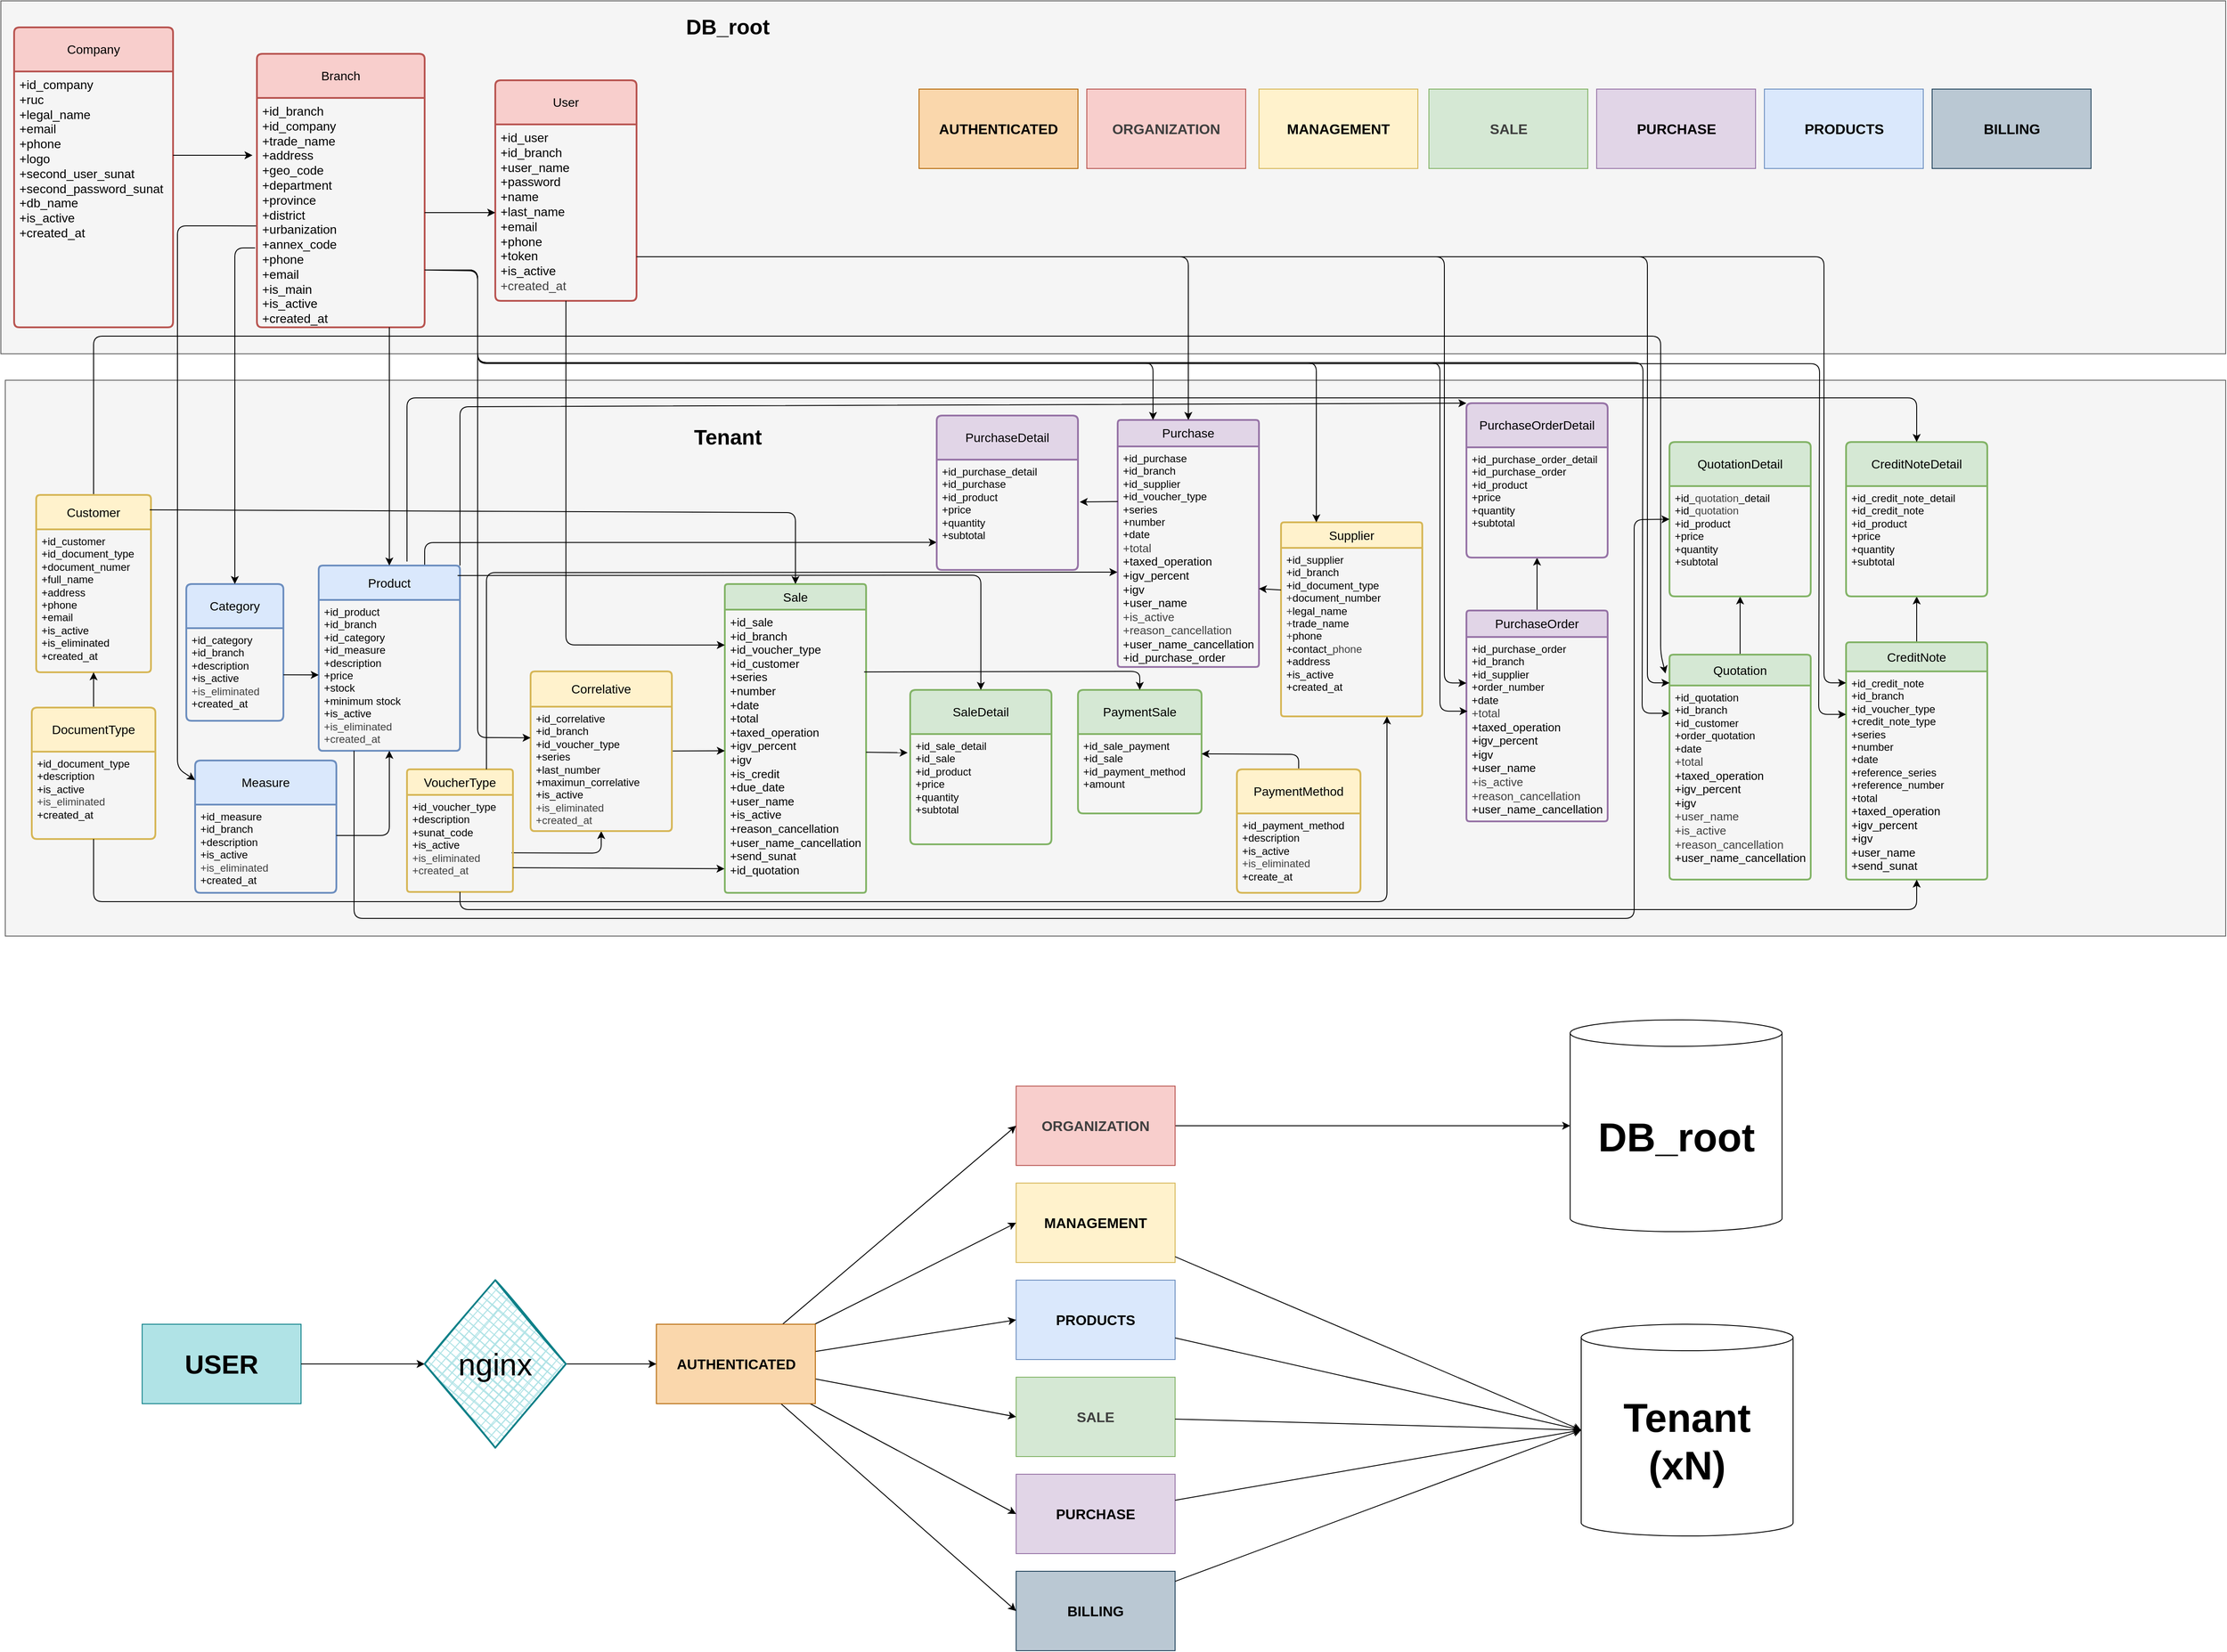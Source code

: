 <mxfile>
    <diagram id="lu4kezhYt4bd80oVu4W_" name="Page-1">
        <mxGraphModel dx="2526" dy="857" grid="1" gridSize="10" guides="1" tooltips="1" connect="1" arrows="1" fold="1" page="1" pageScale="1" pageWidth="850" pageHeight="1100" math="0" shadow="0">
            <root>
                <mxCell id="0"/>
                <mxCell id="1" parent="0"/>
                <mxCell id="72" style="edgeStyle=none;html=1;" parent="1" source="71" target="70" edge="1">
                    <mxGeometry relative="1" as="geometry"/>
                </mxCell>
                <mxCell id="28" value="" style="rounded=0;whiteSpace=wrap;html=1;fillColor=#f5f5f5;fontColor=#333333;strokeColor=#666666;" parent="1" vertex="1">
                    <mxGeometry x="-840" y="10" width="2520" height="400" as="geometry"/>
                </mxCell>
                <mxCell id="25" value="" style="rounded=0;whiteSpace=wrap;html=1;fillColor=#f5f5f5;fontColor=#333333;strokeColor=#666666;" parent="1" vertex="1">
                    <mxGeometry x="-835" y="440" width="2515" height="630" as="geometry"/>
                </mxCell>
                <mxCell id="2" value="Company" style="swimlane;childLayout=stackLayout;horizontal=1;startSize=50;horizontalStack=0;rounded=1;fontSize=14;fontStyle=0;strokeWidth=2;resizeParent=0;resizeLast=1;shadow=0;dashed=0;align=center;arcSize=4;whiteSpace=wrap;html=1;fillColor=#f8cecc;strokeColor=#b85450;" parent="1" vertex="1">
                    <mxGeometry x="-825" y="40" width="180" height="340" as="geometry">
                        <mxRectangle x="-790" y="80" width="80" height="50" as="alternateBounds"/>
                    </mxGeometry>
                </mxCell>
                <mxCell id="3" value="+id_company&lt;br&gt;+ruc&lt;br&gt;+legal_name&lt;div&gt;&lt;span style=&quot;color: rgb(0, 0, 0);&quot;&gt;+email&lt;/span&gt;&lt;/div&gt;&lt;div&gt;&lt;font color=&quot;#000000&quot;&gt;+phone&lt;br&gt;&lt;/font&gt;&lt;span style=&quot;color: rgb(0, 0, 0);&quot;&gt;+logo&lt;/span&gt;&lt;br&gt;&lt;span style=&quot;color: rgb(0, 0, 0);&quot;&gt;+second_user_sunat&lt;/span&gt;&lt;/div&gt;&lt;div&gt;+second_password_sunat&lt;/div&gt;&lt;div&gt;+db_name&lt;/div&gt;&lt;div&gt;+is_active&lt;/div&gt;&lt;div&gt;+created_at&lt;/div&gt;" style="align=left;strokeColor=none;fillColor=none;spacingLeft=4;fontSize=14;verticalAlign=top;resizable=0;rotatable=0;part=1;html=1;" parent="2" vertex="1">
                    <mxGeometry y="50" width="180" height="290" as="geometry"/>
                </mxCell>
                <mxCell id="4" value="Branch" style="swimlane;childLayout=stackLayout;horizontal=1;startSize=50;horizontalStack=0;rounded=1;fontSize=14;fontStyle=0;strokeWidth=2;resizeParent=0;resizeLast=1;shadow=0;dashed=0;align=center;arcSize=4;whiteSpace=wrap;html=1;fillColor=#f8cecc;strokeColor=#b85450;" parent="1" vertex="1">
                    <mxGeometry x="-550" y="70" width="190" height="310" as="geometry"/>
                </mxCell>
                <mxCell id="5" value="&lt;font style=&quot;font-size: 14px;&quot;&gt;+id_branch&lt;br&gt;+id_company&lt;br&gt;+trade_name&lt;/font&gt;&lt;div&gt;&lt;font style=&quot;font-size: 14px;&quot;&gt;+address&lt;/font&gt;&lt;/div&gt;&lt;div&gt;&lt;font style=&quot;font-size: 14px;&quot;&gt;+geo_code&lt;/font&gt;&lt;/div&gt;&lt;div&gt;&lt;font style=&quot;font-size: 14px;&quot;&gt;+department&amp;nbsp;&lt;/font&gt;&lt;/div&gt;&lt;div&gt;&lt;font style=&quot;font-size: 14px;&quot;&gt;+province&lt;/font&gt;&lt;/div&gt;&lt;div&gt;&lt;font style=&quot;font-size: 14px;&quot;&gt;+district&lt;/font&gt;&lt;/div&gt;&lt;div&gt;&lt;font style=&quot;font-size: 14px;&quot;&gt;+urbanization&lt;/font&gt;&lt;/div&gt;&lt;div&gt;&lt;font style=&quot;font-size: 14px;&quot;&gt;+annex_code&lt;/font&gt;&lt;/div&gt;&lt;div&gt;&lt;font style=&quot;font-size: 14px;&quot;&gt;+phone&lt;/font&gt;&lt;/div&gt;&lt;div&gt;&lt;font style=&quot;font-size: 14px;&quot;&gt;+email&lt;/font&gt;&lt;/div&gt;&lt;div&gt;&lt;font style=&quot;font-size: 14px;&quot;&gt;+is_main&lt;/font&gt;&lt;/div&gt;&lt;div&gt;&lt;font style=&quot;font-size: 14px;&quot;&gt;+is_active&lt;/font&gt;&lt;/div&gt;&lt;div&gt;&lt;font style=&quot;font-size: 14px;&quot;&gt;+created_at&lt;/font&gt;&lt;/div&gt;" style="align=left;strokeColor=none;fillColor=none;spacingLeft=4;fontSize=12;verticalAlign=top;resizable=0;rotatable=0;part=1;html=1;" parent="4" vertex="1">
                    <mxGeometry y="50" width="190" height="260" as="geometry"/>
                </mxCell>
                <mxCell id="9" style="edgeStyle=none;html=1;entryX=0;entryY=0.25;entryDx=0;entryDy=0;" parent="1" edge="1">
                    <mxGeometry relative="1" as="geometry">
                        <mxPoint x="-645" y="185" as="sourcePoint"/>
                        <mxPoint x="-555" y="185" as="targetPoint"/>
                    </mxGeometry>
                </mxCell>
                <mxCell id="10" value="User" style="swimlane;childLayout=stackLayout;horizontal=1;startSize=50;horizontalStack=0;rounded=1;fontSize=14;fontStyle=0;strokeWidth=2;resizeParent=0;resizeLast=1;shadow=0;dashed=0;align=center;arcSize=4;whiteSpace=wrap;html=1;fillColor=#f8cecc;strokeColor=#b85450;" parent="1" vertex="1">
                    <mxGeometry x="-280" y="100" width="160" height="250" as="geometry"/>
                </mxCell>
                <mxCell id="11" value="&lt;font style=&quot;font-size: 14px;&quot;&gt;+id_user&lt;br&gt;+id_branch&lt;br&gt;+user_name&lt;/font&gt;&lt;div&gt;&lt;font style=&quot;font-size: 14px;&quot;&gt;+password&lt;/font&gt;&lt;/div&gt;&lt;div&gt;&lt;font style=&quot;font-size: 14px;&quot;&gt;+name&lt;/font&gt;&lt;/div&gt;&lt;div&gt;&lt;font style=&quot;font-size: 14px;&quot;&gt;+last_name&lt;br&gt;+email&lt;/font&gt;&lt;/div&gt;&lt;div&gt;&lt;font style=&quot;font-size: 14px;&quot;&gt;+phone&lt;/font&gt;&lt;/div&gt;&lt;div&gt;&lt;font style=&quot;font-size: 14px;&quot;&gt;+token&lt;/font&gt;&lt;/div&gt;&lt;div&gt;&lt;font style=&quot;font-size: 14px;&quot;&gt;+is_active&lt;/font&gt;&lt;/div&gt;&lt;div&gt;&lt;font style=&quot;font-size: 14px;&quot;&gt;&lt;span style=&quot;color: rgb(63, 63, 63);&quot;&gt;+created_at&lt;/span&gt;&lt;/font&gt;&lt;/div&gt;&lt;div&gt;&lt;br&gt;&lt;/div&gt;" style="align=left;strokeColor=none;fillColor=none;spacingLeft=4;fontSize=12;verticalAlign=top;resizable=0;rotatable=0;part=1;html=1;" parent="10" vertex="1">
                    <mxGeometry y="50" width="160" height="200" as="geometry"/>
                </mxCell>
                <mxCell id="17" style="edgeStyle=none;html=1;entryX=0;entryY=0.5;entryDx=0;entryDy=0;" parent="1" source="5" target="11" edge="1">
                    <mxGeometry relative="1" as="geometry"/>
                </mxCell>
                <mxCell id="118" style="edgeStyle=none;html=1;exitX=0.5;exitY=0;exitDx=0;exitDy=0;entryX=-0.028;entryY=0.084;entryDx=0;entryDy=0;entryPerimeter=0;" parent="1" source="18" target="92" edge="1">
                    <mxGeometry relative="1" as="geometry">
                        <mxPoint x="1040" y="760" as="targetPoint"/>
                        <Array as="points">
                            <mxPoint x="-735" y="390"/>
                            <mxPoint x="1040" y="390"/>
                            <mxPoint x="1040" y="750"/>
                        </Array>
                    </mxGeometry>
                </mxCell>
                <mxCell id="18" value="Customer" style="swimlane;childLayout=stackLayout;horizontal=1;startSize=39;horizontalStack=0;rounded=1;fontSize=14;fontStyle=0;strokeWidth=2;resizeParent=0;resizeLast=1;shadow=0;dashed=0;align=center;arcSize=4;whiteSpace=wrap;html=1;fillColor=#fff2cc;strokeColor=#d6b656;" parent="1" vertex="1">
                    <mxGeometry x="-800" y="570" width="130" height="201" as="geometry"/>
                </mxCell>
                <mxCell id="19" value="+id_customer&lt;div&gt;&lt;div&gt;&lt;font color=&quot;#000000&quot;&gt;+id_document_type&lt;/font&gt;&lt;/div&gt;&lt;div&gt;&lt;font color=&quot;#000000&quot;&gt;+document_numer&lt;br&gt;&lt;/font&gt;+full_name&lt;br&gt;+address&lt;div&gt;&lt;span style=&quot;color: rgb(0, 0, 0);&quot;&gt;+phone&lt;/span&gt;&lt;br&gt;&lt;font color=&quot;#000000&quot;&gt;+email&lt;/font&gt;&lt;br&gt;&lt;span style=&quot;color: rgb(0, 0, 0);&quot;&gt;+is_active&lt;/span&gt;&lt;/div&gt;&lt;/div&gt;&lt;div&gt;+is_eliminated&lt;/div&gt;&lt;div&gt;&lt;span style=&quot;color: rgb(0, 0, 0);&quot;&gt;+created_at&lt;/span&gt;&lt;/div&gt;&lt;/div&gt;" style="align=left;strokeColor=none;fillColor=none;spacingLeft=4;fontSize=12;verticalAlign=top;resizable=0;rotatable=0;part=1;html=1;" parent="18" vertex="1">
                    <mxGeometry y="39" width="130" height="162" as="geometry"/>
                </mxCell>
                <mxCell id="23" value="" style="edgeStyle=none;html=1;" parent="1" source="21" target="19" edge="1">
                    <mxGeometry relative="1" as="geometry"/>
                </mxCell>
                <mxCell id="21" value="DocumentType" style="swimlane;childLayout=stackLayout;horizontal=1;startSize=50;horizontalStack=0;rounded=1;fontSize=14;fontStyle=0;strokeWidth=2;resizeParent=0;resizeLast=1;shadow=0;dashed=0;align=center;arcSize=4;whiteSpace=wrap;html=1;fillColor=#fff2cc;strokeColor=#d6b656;" parent="1" vertex="1">
                    <mxGeometry x="-805" y="811" width="140" height="149" as="geometry"/>
                </mxCell>
                <mxCell id="22" value="+&lt;span style=&quot;color: rgb(0, 0, 0);&quot;&gt;id_document_type&lt;/span&gt;&lt;br&gt;+description&lt;br&gt;+is_active&lt;div&gt;&lt;div style=&quot;color: rgb(63, 63, 63);&quot;&gt;+is_eliminated&lt;/div&gt;&lt;div&gt;+created_at&lt;/div&gt;&lt;/div&gt;" style="align=left;strokeColor=none;fillColor=none;spacingLeft=4;fontSize=12;verticalAlign=top;resizable=0;rotatable=0;part=1;html=1;" parent="21" vertex="1">
                    <mxGeometry y="50" width="140" height="99" as="geometry"/>
                </mxCell>
                <mxCell id="26" value="Tenant" style="text;strokeColor=none;fillColor=none;html=1;fontSize=24;fontStyle=1;verticalAlign=middle;align=center;" parent="1" vertex="1">
                    <mxGeometry x="-97.5" y="485" width="160" height="40" as="geometry"/>
                </mxCell>
                <mxCell id="29" value="DB_root" style="text;strokeColor=none;fillColor=none;html=1;fontSize=24;fontStyle=1;verticalAlign=middle;align=center;" parent="1" vertex="1">
                    <mxGeometry x="-97.5" y="20" width="160" height="40" as="geometry"/>
                </mxCell>
                <mxCell id="30" value="Category" style="swimlane;childLayout=stackLayout;horizontal=1;startSize=50;horizontalStack=0;rounded=1;fontSize=14;fontStyle=0;strokeWidth=2;resizeParent=0;resizeLast=1;shadow=0;dashed=0;align=center;arcSize=4;whiteSpace=wrap;html=1;fillColor=#dae8fc;strokeColor=#6c8ebf;" parent="1" vertex="1">
                    <mxGeometry x="-630" y="671" width="110" height="155" as="geometry"/>
                </mxCell>
                <mxCell id="31" value="+id_category&lt;div&gt;&lt;font color=&quot;#000000&quot;&gt;+id_branch&lt;/font&gt;&lt;/div&gt;&lt;div&gt;+description&lt;br&gt;+is_active&lt;/div&gt;&lt;div&gt;&lt;div style=&quot;color: rgb(63, 63, 63);&quot;&gt;+is_eliminated&lt;/div&gt;&lt;span style=&quot;color: rgb(63, 63, 63);&quot;&gt;&lt;/span&gt;&lt;/div&gt;&lt;div&gt;+created_at&lt;/div&gt;" style="align=left;strokeColor=none;fillColor=none;spacingLeft=4;fontSize=12;verticalAlign=top;resizable=0;rotatable=0;part=1;html=1;" parent="30" vertex="1">
                    <mxGeometry y="50" width="110" height="105" as="geometry"/>
                </mxCell>
                <mxCell id="77" style="edgeStyle=none;html=1;exitX=0.75;exitY=0;exitDx=0;exitDy=0;entryX=0;entryY=0.75;entryDx=0;entryDy=0;" parent="1" source="36" target="76" edge="1">
                    <mxGeometry relative="1" as="geometry">
                        <Array as="points">
                            <mxPoint x="-360" y="624"/>
                        </Array>
                    </mxGeometry>
                </mxCell>
                <mxCell id="86" style="edgeStyle=none;html=1;exitX=1;exitY=0;exitDx=0;exitDy=0;entryX=0;entryY=0;entryDx=0;entryDy=0;" parent="1" source="36" target="84" edge="1">
                    <mxGeometry relative="1" as="geometry">
                        <Array as="points">
                            <mxPoint x="-320" y="470"/>
                        </Array>
                    </mxGeometry>
                </mxCell>
                <mxCell id="36" value="Product" style="swimlane;childLayout=stackLayout;horizontal=1;startSize=39;horizontalStack=0;rounded=1;fontSize=14;fontStyle=0;strokeWidth=2;resizeParent=0;resizeLast=1;shadow=0;dashed=0;align=center;arcSize=4;whiteSpace=wrap;html=1;fillColor=#dae8fc;strokeColor=#6c8ebf;" parent="1" vertex="1">
                    <mxGeometry x="-480" y="650" width="160" height="210" as="geometry"/>
                </mxCell>
                <mxCell id="37" value="+id_product&lt;br&gt;+id_branch&lt;div&gt;&lt;font color=&quot;#000000&quot;&gt;+id_category&lt;/font&gt;&lt;/div&gt;&lt;div&gt;&lt;font color=&quot;#000000&quot;&gt;&lt;font color=&quot;#000000&quot;&gt;+id_measure&lt;br&gt;&lt;/font&gt;&lt;/font&gt;+description&lt;div&gt;+price&lt;/div&gt;&lt;div&gt;+stock&lt;/div&gt;&lt;div&gt;+minimum stock&lt;/div&gt;&lt;div&gt;+is_active&lt;/div&gt;&lt;/div&gt;&lt;div&gt;&lt;div style=&quot;color: rgb(63, 63, 63);&quot;&gt;+is_eliminated&lt;/div&gt;&lt;/div&gt;&lt;div&gt;&lt;span style=&quot;color: rgb(63, 63, 63);&quot;&gt;+created_at&lt;/span&gt;&lt;/div&gt;" style="align=left;strokeColor=none;fillColor=none;spacingLeft=4;fontSize=12;verticalAlign=top;resizable=0;rotatable=0;part=1;html=1;" parent="36" vertex="1">
                    <mxGeometry y="39" width="160" height="171" as="geometry"/>
                </mxCell>
                <mxCell id="38" style="edgeStyle=none;html=1;" parent="1" target="30" edge="1">
                    <mxGeometry relative="1" as="geometry">
                        <mxPoint x="-552" y="290" as="sourcePoint"/>
                        <Array as="points">
                            <mxPoint x="-575" y="290"/>
                        </Array>
                    </mxGeometry>
                </mxCell>
                <mxCell id="39" value="" style="edgeStyle=none;html=1;" parent="1" source="31" target="37" edge="1">
                    <mxGeometry relative="1" as="geometry"/>
                </mxCell>
                <mxCell id="40" style="edgeStyle=none;html=1;entryX=0.5;entryY=0;entryDx=0;entryDy=0;" parent="1" target="36" edge="1">
                    <mxGeometry relative="1" as="geometry">
                        <mxPoint x="-400" y="380" as="sourcePoint"/>
                        <mxPoint x="-390" y="590" as="targetPoint"/>
                    </mxGeometry>
                </mxCell>
                <mxCell id="42" value="Measure" style="swimlane;childLayout=stackLayout;horizontal=1;startSize=50;horizontalStack=0;rounded=1;fontSize=14;fontStyle=0;strokeWidth=2;resizeParent=0;resizeLast=1;shadow=0;dashed=0;align=center;arcSize=4;whiteSpace=wrap;html=1;fillColor=#dae8fc;strokeColor=#6c8ebf;" parent="1" vertex="1">
                    <mxGeometry x="-620" y="871" width="160" height="150" as="geometry"/>
                </mxCell>
                <mxCell id="43" value="+id_measure&lt;div&gt;&lt;font color=&quot;#000000&quot;&gt;+id_branch&lt;br&gt;&lt;/font&gt;+description&lt;/div&gt;&lt;div&gt;+is_active&lt;/div&gt;&lt;div&gt;&lt;div style=&quot;color: rgb(63, 63, 63);&quot;&gt;+is_eliminated&lt;/div&gt;+created_at&lt;/div&gt;" style="align=left;strokeColor=none;fillColor=none;spacingLeft=4;fontSize=12;verticalAlign=top;resizable=0;rotatable=0;part=1;html=1;" parent="42" vertex="1">
                    <mxGeometry y="50" width="160" height="100" as="geometry"/>
                </mxCell>
                <mxCell id="44" style="edgeStyle=none;html=1;exitX=-0.005;exitY=0.558;exitDx=0;exitDy=0;exitPerimeter=0;" parent="1" source="5" target="42" edge="1">
                    <mxGeometry relative="1" as="geometry">
                        <Array as="points">
                            <mxPoint x="-640" y="265"/>
                            <mxPoint x="-640" y="550"/>
                            <mxPoint x="-640" y="700"/>
                            <mxPoint x="-640" y="780"/>
                            <mxPoint x="-640" y="880"/>
                        </Array>
                    </mxGeometry>
                </mxCell>
                <mxCell id="45" style="edgeStyle=none;html=1;entryX=0.5;entryY=1;entryDx=0;entryDy=0;" parent="1" target="37" edge="1">
                    <mxGeometry relative="1" as="geometry">
                        <mxPoint x="-460" y="956" as="sourcePoint"/>
                        <Array as="points">
                            <mxPoint x="-400" y="956"/>
                        </Array>
                    </mxGeometry>
                </mxCell>
                <mxCell id="46" value="Sale" style="swimlane;childLayout=stackLayout;horizontal=1;startSize=29;horizontalStack=0;rounded=1;fontSize=14;fontStyle=0;strokeWidth=2;resizeParent=0;resizeLast=1;shadow=0;dashed=0;align=center;arcSize=4;whiteSpace=wrap;html=1;fillColor=#d5e8d4;strokeColor=#82b366;" parent="1" vertex="1">
                    <mxGeometry x="-20" y="671" width="160" height="350" as="geometry"/>
                </mxCell>
                <mxCell id="47" value="&lt;font style=&quot;font-size: 13px;&quot;&gt;+id_sale&lt;/font&gt;&lt;div&gt;&lt;font style=&quot;font-size: 13px;&quot;&gt;+id_branch&lt;br&gt;+id_voucher_type&lt;/font&gt;&lt;div&gt;&lt;font style=&quot;font-size: 13px;&quot;&gt;&lt;span style=&quot;color: rgb(0, 0, 0);&quot;&gt;+id_customer&lt;/span&gt;&lt;font color=&quot;#000000&quot;&gt;&lt;br&gt;&lt;/font&gt;+series&lt;/font&gt;&lt;div&gt;&lt;span style=&quot;color: rgb(0, 0, 0);&quot;&gt;&lt;font style=&quot;font-size: 13px;&quot;&gt;+number&lt;/font&gt;&lt;/span&gt;&lt;/div&gt;&lt;div&gt;&lt;font style=&quot;font-size: 13px;&quot;&gt;&lt;font color=&quot;#000000&quot;&gt;+date&lt;br&gt;&lt;/font&gt;&lt;span style=&quot;color: rgb(0, 0, 0);&quot;&gt;+total&lt;/span&gt;&lt;/font&gt;&lt;/div&gt;&lt;div&gt;&lt;font style=&quot;font-size: 13px;&quot;&gt;&lt;span style=&quot;color: rgb(0, 0, 0);&quot;&gt;+taxed_operation&lt;/span&gt;&lt;br&gt;&lt;span style=&quot;color: rgb(0, 0, 0);&quot;&gt;+igv_percent&lt;/span&gt;&lt;br&gt;&lt;span style=&quot;color: rgb(0, 0, 0);&quot;&gt;+igv&lt;/span&gt;&lt;span style=&quot;color: rgb(0, 0, 0);&quot;&gt;&lt;/span&gt;&lt;/font&gt;&lt;/div&gt;&lt;div&gt;&lt;span style=&quot;color: rgb(0, 0, 0);&quot;&gt;&lt;font style=&quot;font-size: 13px;&quot;&gt;+is_credit&lt;/font&gt;&lt;/span&gt;&lt;/div&gt;&lt;div&gt;&lt;span style=&quot;color: rgb(0, 0, 0);&quot;&gt;&lt;font style=&quot;font-size: 13px;&quot;&gt;+due_date&lt;/font&gt;&lt;/span&gt;&lt;/div&gt;&lt;div&gt;&lt;span style=&quot;color: rgb(0, 0, 0);&quot;&gt;&lt;font style=&quot;font-size: 13px;&quot;&gt;+user_name&lt;/font&gt;&lt;/span&gt;&lt;/div&gt;&lt;div&gt;&lt;span style=&quot;color: rgb(0, 0, 0);&quot;&gt;&lt;font style=&quot;font-size: 13px;&quot;&gt;&lt;span style=&quot;color: rgb(0, 0, 0);&quot;&gt;+is_active&lt;/span&gt;&lt;/font&gt;&lt;/span&gt;&lt;/div&gt;&lt;div&gt;&lt;span style=&quot;color: rgb(0, 0, 0);&quot;&gt;&lt;span style=&quot;color: rgb(0, 0, 0);&quot;&gt;&lt;font style=&quot;font-size: 13px;&quot;&gt;+reason_cancellation&lt;/font&gt;&lt;/span&gt;&lt;/span&gt;&lt;/div&gt;&lt;div&gt;&lt;span style=&quot;color: rgb(0, 0, 0);&quot;&gt;&lt;span style=&quot;color: rgb(0, 0, 0);&quot;&gt;&lt;font style=&quot;font-size: 13px;&quot;&gt;&lt;span style=&quot;color: rgb(0, 0, 0);&quot;&gt;+&lt;/span&gt;&lt;span style=&quot;color: rgb(0, 0, 0); background-color: transparent;&quot;&gt;user_name_&lt;/span&gt;&lt;span style=&quot;color: rgb(0, 0, 0); background-color: transparent;&quot;&gt;cancellation&lt;/span&gt;&lt;/font&gt;&lt;/span&gt;&lt;/span&gt;&lt;/div&gt;&lt;div&gt;&lt;font style=&quot;font-size: 13px;&quot;&gt;&lt;span style=&quot;color: rgb(0, 0, 0);&quot;&gt;&lt;span style=&quot;color: rgb(0, 0, 0);&quot;&gt;&lt;span style=&quot;color: rgb(0, 0, 0); background-color: transparent;&quot;&gt;+&lt;/span&gt;&lt;/span&gt;&lt;/span&gt;&lt;span style=&quot;background-color: transparent;&quot;&gt;&lt;font color=&quot;#000000&quot;&gt;send_sunat&lt;/font&gt;&lt;/span&gt;&lt;/font&gt;&lt;/div&gt;&lt;div&gt;&lt;font style=&quot;font-size: 13px;&quot;&gt;&lt;font color=&quot;#000000&quot;&gt;&lt;font color=&quot;#000000&quot;&gt;+id_quotation&lt;br&gt;&lt;/font&gt;&lt;/font&gt;&lt;br&gt;&lt;/font&gt;&lt;br&gt;&lt;/div&gt;&lt;/div&gt;&lt;/div&gt;" style="align=left;strokeColor=none;fillColor=none;spacingLeft=4;fontSize=12;verticalAlign=top;resizable=0;rotatable=0;part=1;html=1;" parent="46" vertex="1">
                    <mxGeometry y="29" width="160" height="321" as="geometry"/>
                </mxCell>
                <mxCell id="52" style="edgeStyle=none;html=1;entryX=0.5;entryY=1;entryDx=0;entryDy=0;exitX=0.987;exitY=0.597;exitDx=0;exitDy=0;exitPerimeter=0;" parent="1" source="49" target="51" edge="1">
                    <mxGeometry relative="1" as="geometry">
                        <mxPoint x="-270" y="976" as="sourcePoint"/>
                        <Array as="points">
                            <mxPoint x="-160" y="976"/>
                        </Array>
                    </mxGeometry>
                </mxCell>
                <mxCell id="48" value="VoucherType" style="swimlane;childLayout=stackLayout;horizontal=1;startSize=29;horizontalStack=0;rounded=1;fontSize=14;fontStyle=0;strokeWidth=2;resizeParent=0;resizeLast=1;shadow=0;dashed=0;align=center;arcSize=4;whiteSpace=wrap;html=1;fillColor=#fff2cc;strokeColor=#d6b656;" parent="1" vertex="1">
                    <mxGeometry x="-380" y="881" width="120" height="139" as="geometry"/>
                </mxCell>
                <mxCell id="49" value="+id_voucher_type&lt;br&gt;+description&lt;div&gt;&lt;font color=&quot;#000000&quot;&gt;+sunat_code&lt;br&gt;&lt;/font&gt;+is_active&lt;/div&gt;&lt;div&gt;&lt;div style=&quot;color: rgb(63, 63, 63);&quot;&gt;+is_eliminated&lt;/div&gt;&lt;/div&gt;&lt;div&gt;&lt;span style=&quot;color: rgb(63, 63, 63);&quot;&gt;+created_at&lt;/span&gt;&lt;/div&gt;" style="align=left;strokeColor=none;fillColor=none;spacingLeft=4;fontSize=12;verticalAlign=top;resizable=0;rotatable=0;part=1;html=1;" parent="48" vertex="1">
                    <mxGeometry y="29" width="120" height="110" as="geometry"/>
                </mxCell>
                <mxCell id="54" style="edgeStyle=none;html=1;" parent="1" source="50" edge="1">
                    <mxGeometry relative="1" as="geometry">
                        <mxPoint x="-20" y="860" as="targetPoint"/>
                    </mxGeometry>
                </mxCell>
                <mxCell id="50" value="Correlative" style="swimlane;childLayout=stackLayout;horizontal=1;startSize=40;horizontalStack=0;rounded=1;fontSize=14;fontStyle=0;strokeWidth=2;resizeParent=0;resizeLast=1;shadow=0;dashed=0;align=center;arcSize=4;whiteSpace=wrap;html=1;fillColor=#fff2cc;strokeColor=#d6b656;" parent="1" vertex="1">
                    <mxGeometry x="-240" y="770" width="160" height="181" as="geometry"/>
                </mxCell>
                <mxCell id="51" value="+id_correlative&lt;div&gt;&lt;font color=&quot;#000000&quot;&gt;+id_branch&lt;br&gt;&lt;/font&gt;+id_voucher_type&lt;br&gt;+series&lt;div&gt;+last_number&lt;/div&gt;&lt;div&gt;+maximun_correlative&lt;/div&gt;&lt;div&gt;+is_active&lt;/div&gt;&lt;div&gt;&lt;div style=&quot;color: rgb(63, 63, 63);&quot;&gt;+is_eliminated&lt;/div&gt;&lt;span style=&quot;color: rgb(63, 63, 63);&quot;&gt;&lt;/span&gt;&lt;/div&gt;&lt;div&gt;&lt;span style=&quot;color: rgb(63, 63, 63);&quot;&gt;+created_at&lt;/span&gt;&lt;/div&gt;&lt;/div&gt;" style="align=left;strokeColor=none;fillColor=none;spacingLeft=4;fontSize=12;verticalAlign=top;resizable=0;rotatable=0;part=1;html=1;" parent="50" vertex="1">
                    <mxGeometry y="40" width="160" height="141" as="geometry"/>
                </mxCell>
                <mxCell id="53" style="edgeStyle=none;html=1;exitX=1;exitY=0.75;exitDx=0;exitDy=0;entryX=0;entryY=0.25;entryDx=0;entryDy=0;" parent="1" source="5" target="51" edge="1">
                    <mxGeometry relative="1" as="geometry">
                        <Array as="points">
                            <mxPoint x="-300" y="315"/>
                            <mxPoint x="-300" y="845"/>
                        </Array>
                    </mxGeometry>
                </mxCell>
                <mxCell id="55" value="SaleDetail" style="swimlane;childLayout=stackLayout;horizontal=1;startSize=50;horizontalStack=0;rounded=1;fontSize=14;fontStyle=0;strokeWidth=2;resizeParent=0;resizeLast=1;shadow=0;dashed=0;align=center;arcSize=4;whiteSpace=wrap;html=1;fillColor=#d5e8d4;strokeColor=#82b366;" parent="1" vertex="1">
                    <mxGeometry x="190" y="791" width="160" height="175" as="geometry"/>
                </mxCell>
                <mxCell id="56" value="+id_sale_detail&lt;br&gt;+id_sale&lt;br&gt;+id_product&lt;div&gt;+price&lt;/div&gt;&lt;div&gt;+quantity&lt;/div&gt;&lt;div&gt;+subtotal&lt;/div&gt;" style="align=left;strokeColor=none;fillColor=none;spacingLeft=4;fontSize=12;verticalAlign=top;resizable=0;rotatable=0;part=1;html=1;" parent="55" vertex="1">
                    <mxGeometry y="50" width="160" height="125" as="geometry"/>
                </mxCell>
                <mxCell id="57" style="edgeStyle=none;html=1;entryX=-0.018;entryY=0.17;entryDx=0;entryDy=0;entryPerimeter=0;" parent="1" source="47" target="56" edge="1">
                    <mxGeometry relative="1" as="geometry"/>
                </mxCell>
                <mxCell id="58" style="edgeStyle=none;html=1;exitX=0.983;exitY=0.054;exitDx=0;exitDy=0;entryX=0.5;entryY=0;entryDx=0;entryDy=0;exitPerimeter=0;" parent="1" source="36" target="55" edge="1">
                    <mxGeometry relative="1" as="geometry">
                        <Array as="points">
                            <mxPoint x="270" y="661"/>
                        </Array>
                    </mxGeometry>
                </mxCell>
                <mxCell id="59" value="PaymentSale" style="swimlane;childLayout=stackLayout;horizontal=1;startSize=50;horizontalStack=0;rounded=1;fontSize=14;fontStyle=0;strokeWidth=2;resizeParent=0;resizeLast=1;shadow=0;dashed=0;align=center;arcSize=4;whiteSpace=wrap;html=1;fillColor=#d5e8d4;strokeColor=#82b366;" parent="1" vertex="1">
                    <mxGeometry x="380" y="791" width="140" height="140" as="geometry"/>
                </mxCell>
                <mxCell id="60" value="+id_sale_payment&lt;br&gt;+id_sale&lt;div&gt;&lt;font color=&quot;#000000&quot;&gt;+id_payment_method&lt;br&gt;&lt;/font&gt;+amount&lt;/div&gt;&lt;div&gt;&lt;br&gt;&lt;/div&gt;" style="align=left;strokeColor=none;fillColor=none;spacingLeft=4;fontSize=12;verticalAlign=top;resizable=0;rotatable=0;part=1;html=1;" parent="59" vertex="1">
                    <mxGeometry y="50" width="140" height="90" as="geometry"/>
                </mxCell>
                <mxCell id="61" style="edgeStyle=none;html=1;exitX=0.986;exitY=0.22;exitDx=0;exitDy=0;entryX=0.5;entryY=0;entryDx=0;entryDy=0;exitPerimeter=0;" parent="1" source="47" target="59" edge="1">
                    <mxGeometry relative="1" as="geometry">
                        <Array as="points">
                            <mxPoint x="450" y="770"/>
                        </Array>
                    </mxGeometry>
                </mxCell>
                <mxCell id="64" style="edgeStyle=none;html=1;exitX=0.5;exitY=0;exitDx=0;exitDy=0;entryX=1;entryY=0.25;entryDx=0;entryDy=0;" parent="1" source="62" target="60" edge="1">
                    <mxGeometry relative="1" as="geometry">
                        <Array as="points">
                            <mxPoint x="630" y="864"/>
                        </Array>
                    </mxGeometry>
                </mxCell>
                <mxCell id="62" value="PaymentMethod" style="swimlane;childLayout=stackLayout;horizontal=1;startSize=50;horizontalStack=0;rounded=1;fontSize=14;fontStyle=0;strokeWidth=2;resizeParent=0;resizeLast=1;shadow=0;dashed=0;align=center;arcSize=4;whiteSpace=wrap;html=1;fillColor=#fff2cc;strokeColor=#d6b656;" parent="1" vertex="1">
                    <mxGeometry x="560" y="881" width="140" height="140" as="geometry"/>
                </mxCell>
                <mxCell id="63" value="+id_payment_method&lt;br&gt;+description&lt;div&gt;&lt;font color=&quot;#000000&quot;&gt;+is_active&lt;/font&gt;&lt;/div&gt;&lt;div&gt;&lt;font color=&quot;#000000&quot;&gt;&lt;div style=&quot;color: rgb(63, 63, 63);&quot;&gt;+is_eliminated&lt;/div&gt;&lt;span style=&quot;color: rgb(63, 63, 63);&quot;&gt;&lt;/span&gt;&lt;/font&gt;&lt;/div&gt;&lt;div&gt;&lt;font color=&quot;#000000&quot;&gt;+create_at&lt;/font&gt;&lt;/div&gt;" style="align=left;strokeColor=none;fillColor=none;spacingLeft=4;fontSize=12;verticalAlign=top;resizable=0;rotatable=0;part=1;html=1;" parent="62" vertex="1">
                    <mxGeometry y="50" width="140" height="90" as="geometry"/>
                </mxCell>
                <mxCell id="65" value="Supplier" style="swimlane;childLayout=stackLayout;horizontal=1;startSize=29;horizontalStack=0;rounded=1;fontSize=14;fontStyle=0;strokeWidth=2;resizeParent=0;resizeLast=1;shadow=0;dashed=0;align=center;arcSize=4;whiteSpace=wrap;html=1;fillColor=#fff2cc;strokeColor=#d6b656;" parent="1" vertex="1">
                    <mxGeometry x="610" y="601" width="160" height="220" as="geometry"/>
                </mxCell>
                <mxCell id="66" value="+id_supplier&lt;div&gt;+id_branch&lt;br&gt;+id_document_type&lt;/div&gt;&lt;div&gt;&lt;span style=&quot;color: rgb(63, 63, 63);&quot;&gt;+&lt;/span&gt;document_number&lt;br style=&quot;color: rgb(63, 63, 63);&quot;&gt;&lt;span style=&quot;color: rgb(63, 63, 63);&quot;&gt;+&lt;/span&gt;&lt;span style=&quot;background-color: transparent;&quot;&gt;legal_name&lt;/span&gt;&lt;/div&gt;&lt;div&gt;&lt;span style=&quot;color: rgb(63, 63, 63);&quot;&gt;+&lt;/span&gt;trade_name&lt;br style=&quot;color: rgb(63, 63, 63);&quot;&gt;&lt;span style=&quot;color: rgb(63, 63, 63);&quot;&gt;+&lt;/span&gt;&lt;span style=&quot;background-color: transparent;&quot;&gt;phone&lt;/span&gt;&lt;/div&gt;&lt;div&gt;+contact_&lt;span style=&quot;color: rgb(63, 63, 63); background-color: transparent;&quot;&gt;phone&lt;/span&gt;&lt;/div&gt;&lt;div&gt;+address&lt;/div&gt;&lt;div&gt;+is_active&lt;/div&gt;&lt;div&gt;+created_at&lt;/div&gt;" style="align=left;strokeColor=none;fillColor=none;spacingLeft=4;fontSize=12;verticalAlign=top;resizable=0;rotatable=0;part=1;html=1;" parent="65" vertex="1">
                    <mxGeometry y="29" width="160" height="191" as="geometry"/>
                </mxCell>
                <mxCell id="68" style="edgeStyle=none;html=1;exitX=0.5;exitY=1;exitDx=0;exitDy=0;entryX=0.75;entryY=1;entryDx=0;entryDy=0;" parent="1" source="22" target="66" edge="1">
                    <mxGeometry relative="1" as="geometry">
                        <mxPoint x="-640" y="875.641" as="sourcePoint"/>
                        <mxPoint x="755" y="821" as="targetPoint"/>
                        <Array as="points">
                            <mxPoint x="-735" y="1031"/>
                            <mxPoint x="60" y="1031"/>
                            <mxPoint x="730" y="1031"/>
                        </Array>
                    </mxGeometry>
                </mxCell>
                <mxCell id="70" value="Purchase" style="swimlane;childLayout=stackLayout;horizontal=1;startSize=30;horizontalStack=0;rounded=1;fontSize=14;fontStyle=0;strokeWidth=2;resizeParent=0;resizeLast=1;shadow=0;dashed=0;align=center;arcSize=4;whiteSpace=wrap;html=1;fillColor=#e1d5e7;strokeColor=#9673a6;" parent="1" vertex="1">
                    <mxGeometry x="425" y="485" width="160" height="280" as="geometry"/>
                </mxCell>
                <mxCell id="71" value="+id_purchase&lt;br&gt;+id_branch&lt;br&gt;+id_supplier&lt;div&gt;+id_voucher_type&lt;/div&gt;&lt;div&gt;+series&lt;/div&gt;&lt;div&gt;+number&lt;/div&gt;&lt;div&gt;+date&lt;/div&gt;&lt;div&gt;&lt;div style=&quot;color: rgb(63, 63, 63);&quot;&gt;&lt;font style=&quot;font-size: 13px;&quot;&gt;+total&lt;/font&gt;&lt;/div&gt;&lt;div style=&quot;color: rgb(63, 63, 63);&quot;&gt;&lt;font style=&quot;font-size: 13px;&quot;&gt;&lt;span style=&quot;color: rgb(0, 0, 0);&quot;&gt;+taxed_operation&lt;/span&gt;&lt;br&gt;&lt;span style=&quot;color: rgb(0, 0, 0);&quot;&gt;+igv_percent&lt;/span&gt;&lt;br&gt;&lt;span style=&quot;color: rgb(0, 0, 0);&quot;&gt;+igv&lt;/span&gt;&lt;/font&gt;&lt;/div&gt;&lt;/div&gt;&lt;div style=&quot;color: rgb(63, 63, 63);&quot;&gt;&lt;font style=&quot;font-size: 13px;&quot;&gt;&lt;span style=&quot;color: rgb(0, 0, 0);&quot;&gt;+user_name&lt;/span&gt;&lt;/font&gt;&lt;/div&gt;&lt;div style=&quot;color: rgb(63, 63, 63);&quot;&gt;&lt;span style=&quot;font-size: 13px;&quot;&gt;+is_active&lt;/span&gt;&lt;/div&gt;&lt;div style=&quot;color: rgb(63, 63, 63);&quot;&gt;&lt;span style=&quot;font-size: 13px;&quot;&gt;+&lt;/span&gt;&lt;span style=&quot;color: rgb(63, 63, 63); font-size: 13px; background-color: transparent;&quot;&gt;reason_cancellation&lt;/span&gt;&lt;/div&gt;&lt;div style=&quot;color: rgb(63, 63, 63);&quot;&gt;&lt;font style=&quot;font-size: 13px;&quot;&gt;&lt;span style=&quot;color: rgb(0, 0, 0);&quot;&gt;&lt;span style=&quot;color: rgb(0, 0, 0);&quot;&gt;+&lt;/span&gt;&lt;span style=&quot;background-color: transparent; color: rgb(0, 0, 0);&quot;&gt;user_name_&lt;/span&gt;&lt;span style=&quot;background-color: transparent; color: rgb(0, 0, 0);&quot;&gt;cancellation&lt;/span&gt;&lt;/span&gt;&lt;/font&gt;&lt;/div&gt;&lt;div style=&quot;color: rgb(63, 63, 63);&quot;&gt;&lt;font style=&quot;&quot;&gt;&lt;span style=&quot;color: rgb(0, 0, 0);&quot;&gt;&lt;span style=&quot;background-color: transparent; color: rgb(0, 0, 0);&quot;&gt;&lt;span style=&quot;font-size: 13px;&quot;&gt;+id_purchase_order&lt;/span&gt;&lt;/span&gt;&lt;/span&gt;&lt;/font&gt;&lt;/div&gt;&lt;div style=&quot;color: rgb(63, 63, 63);&quot;&gt;&lt;font style=&quot;font-size: 13px;&quot;&gt;&lt;span style=&quot;color: rgb(0, 0, 0);&quot;&gt;&lt;span style=&quot;background-color: transparent; color: rgb(0, 0, 0);&quot;&gt;&lt;br&gt;&lt;/span&gt;&lt;/span&gt;&lt;/font&gt;&lt;/div&gt;&lt;div&gt;&lt;br&gt;&lt;/div&gt;" style="align=left;strokeColor=none;fillColor=none;spacingLeft=4;fontSize=12;verticalAlign=top;resizable=0;rotatable=0;part=1;html=1;" parent="70" vertex="1">
                    <mxGeometry y="30" width="160" height="250" as="geometry"/>
                </mxCell>
                <mxCell id="75" value="PurchaseDetail" style="swimlane;childLayout=stackLayout;horizontal=1;startSize=50;horizontalStack=0;rounded=1;fontSize=14;fontStyle=0;strokeWidth=2;resizeParent=0;resizeLast=1;shadow=0;dashed=0;align=center;arcSize=4;whiteSpace=wrap;html=1;fillColor=#e1d5e7;strokeColor=#9673a6;" parent="1" vertex="1">
                    <mxGeometry x="220" y="480" width="160" height="175" as="geometry"/>
                </mxCell>
                <mxCell id="76" value="+id_purchase_detail&lt;br&gt;+id_purchase&lt;br&gt;+id_product&lt;div&gt;+price&lt;/div&gt;&lt;div&gt;+quantity&lt;/div&gt;&lt;div&gt;+subtotal&lt;/div&gt;" style="align=left;strokeColor=none;fillColor=none;spacingLeft=4;fontSize=12;verticalAlign=top;resizable=0;rotatable=0;part=1;html=1;" parent="75" vertex="1">
                    <mxGeometry y="50" width="160" height="125" as="geometry"/>
                </mxCell>
                <mxCell id="91" value="" style="edgeStyle=none;html=1;" parent="1" source="78" target="85" edge="1">
                    <mxGeometry relative="1" as="geometry"/>
                </mxCell>
                <mxCell id="78" value="PurchaseOrder" style="swimlane;childLayout=stackLayout;horizontal=1;startSize=30;horizontalStack=0;rounded=1;fontSize=14;fontStyle=0;strokeWidth=2;resizeParent=0;resizeLast=1;shadow=0;dashed=0;align=center;arcSize=4;whiteSpace=wrap;html=1;fillColor=#e1d5e7;strokeColor=#9673a6;" parent="1" vertex="1">
                    <mxGeometry x="820" y="701" width="160" height="239" as="geometry"/>
                </mxCell>
                <mxCell id="79" value="+id_purchase_order&lt;div&gt;+id_branch&lt;br&gt;+id_supplier&lt;div&gt;+order_number&lt;/div&gt;&lt;div&gt;+date&lt;/div&gt;&lt;div&gt;&lt;div style=&quot;color: rgb(63, 63, 63);&quot;&gt;&lt;font style=&quot;font-size: 13px;&quot;&gt;+total&lt;/font&gt;&lt;/div&gt;&lt;div style=&quot;color: rgb(63, 63, 63);&quot;&gt;&lt;font style=&quot;font-size: 13px;&quot;&gt;&lt;span style=&quot;color: rgb(0, 0, 0);&quot;&gt;+taxed_operation&lt;/span&gt;&lt;br&gt;&lt;span style=&quot;color: rgb(0, 0, 0);&quot;&gt;+igv_percent&lt;/span&gt;&lt;br&gt;&lt;span style=&quot;color: rgb(0, 0, 0);&quot;&gt;+igv&lt;/span&gt;&lt;/font&gt;&lt;/div&gt;&lt;/div&gt;&lt;div style=&quot;color: rgb(63, 63, 63);&quot;&gt;&lt;font style=&quot;font-size: 13px;&quot;&gt;&lt;span style=&quot;color: rgb(0, 0, 0);&quot;&gt;+user_name&lt;/span&gt;&lt;/font&gt;&lt;/div&gt;&lt;div style=&quot;color: rgb(63, 63, 63);&quot;&gt;&lt;span style=&quot;font-size: 13px;&quot;&gt;+is_active&lt;/span&gt;&lt;/div&gt;&lt;div style=&quot;color: rgb(63, 63, 63);&quot;&gt;&lt;span style=&quot;font-size: 13px;&quot;&gt;+&lt;/span&gt;&lt;span style=&quot;color: rgb(63, 63, 63); font-size: 13px; background-color: transparent;&quot;&gt;reason_cancellation&lt;/span&gt;&lt;/div&gt;&lt;div style=&quot;color: rgb(63, 63, 63);&quot;&gt;&lt;font style=&quot;font-size: 13px;&quot;&gt;&lt;span style=&quot;color: rgb(0, 0, 0);&quot;&gt;&lt;span style=&quot;color: rgb(0, 0, 0);&quot;&gt;+&lt;/span&gt;&lt;span style=&quot;background-color: transparent; color: rgb(0, 0, 0);&quot;&gt;user_name_&lt;/span&gt;&lt;span style=&quot;background-color: transparent; color: rgb(0, 0, 0);&quot;&gt;cancellation&lt;/span&gt;&lt;/span&gt;&lt;/font&gt;&lt;/div&gt;&lt;div style=&quot;color: rgb(63, 63, 63);&quot;&gt;&lt;font style=&quot;font-size: 13px;&quot;&gt;&lt;span style=&quot;color: rgb(0, 0, 0);&quot;&gt;&lt;span style=&quot;background-color: transparent; color: rgb(0, 0, 0);&quot;&gt;&lt;br&gt;&lt;/span&gt;&lt;/span&gt;&lt;/font&gt;&lt;/div&gt;&lt;div&gt;&lt;br&gt;&lt;/div&gt;&lt;/div&gt;" style="align=left;strokeColor=none;fillColor=none;spacingLeft=4;fontSize=12;verticalAlign=top;resizable=0;rotatable=0;part=1;html=1;" parent="78" vertex="1">
                    <mxGeometry y="30" width="160" height="209" as="geometry"/>
                </mxCell>
                <mxCell id="82" style="edgeStyle=none;html=1;exitX=0;exitY=0.25;exitDx=0;exitDy=0;entryX=0.999;entryY=0.645;entryDx=0;entryDy=0;entryPerimeter=0;" parent="1" source="66" target="71" edge="1">
                    <mxGeometry relative="1" as="geometry"/>
                </mxCell>
                <mxCell id="83" style="edgeStyle=none;html=1;exitX=0;exitY=0.25;exitDx=0;exitDy=0;" parent="1" source="71" edge="1">
                    <mxGeometry relative="1" as="geometry">
                        <mxPoint x="382" y="578" as="targetPoint"/>
                    </mxGeometry>
                </mxCell>
                <mxCell id="84" value="PurchaseOrderDetail" style="swimlane;childLayout=stackLayout;horizontal=1;startSize=50;horizontalStack=0;rounded=1;fontSize=14;fontStyle=0;strokeWidth=2;resizeParent=0;resizeLast=1;shadow=0;dashed=0;align=center;arcSize=4;whiteSpace=wrap;html=1;fillColor=#e1d5e7;strokeColor=#9673a6;" parent="1" vertex="1">
                    <mxGeometry x="820" y="466" width="160" height="175" as="geometry"/>
                </mxCell>
                <mxCell id="85" value="+id_purchase_order_detail&lt;br&gt;+id_purchase_order&lt;br&gt;+id_product&lt;div&gt;+price&lt;/div&gt;&lt;div&gt;+quantity&lt;/div&gt;&lt;div&gt;+subtotal&lt;/div&gt;" style="align=left;strokeColor=none;fillColor=none;spacingLeft=4;fontSize=12;verticalAlign=top;resizable=0;rotatable=0;part=1;html=1;" parent="84" vertex="1">
                    <mxGeometry y="50" width="160" height="125" as="geometry"/>
                </mxCell>
                <mxCell id="87" style="edgeStyle=none;html=1;exitX=1;exitY=0.75;exitDx=0;exitDy=0;entryX=0.25;entryY=0;entryDx=0;entryDy=0;" parent="1" source="5" target="70" edge="1">
                    <mxGeometry relative="1" as="geometry">
                        <Array as="points">
                            <mxPoint x="-300" y="315"/>
                            <mxPoint x="-300" y="420"/>
                            <mxPoint x="465" y="420"/>
                        </Array>
                    </mxGeometry>
                </mxCell>
                <mxCell id="88" style="edgeStyle=none;html=1;exitX=1;exitY=0.75;exitDx=0;exitDy=0;entryX=0.25;entryY=0;entryDx=0;entryDy=0;" parent="1" source="5" target="65" edge="1">
                    <mxGeometry relative="1" as="geometry">
                        <mxPoint x="-190" y="315" as="sourcePoint"/>
                        <mxPoint x="635" y="485" as="targetPoint"/>
                        <Array as="points">
                            <mxPoint x="-300" y="315"/>
                            <mxPoint x="-300" y="420"/>
                            <mxPoint x="650" y="420"/>
                        </Array>
                    </mxGeometry>
                </mxCell>
                <mxCell id="96" value="" style="edgeStyle=none;html=1;" parent="1" source="92" target="95" edge="1">
                    <mxGeometry relative="1" as="geometry"/>
                </mxCell>
                <mxCell id="92" value="Quotation" style="swimlane;childLayout=stackLayout;horizontal=1;startSize=35;horizontalStack=0;rounded=1;fontSize=14;fontStyle=0;strokeWidth=2;resizeParent=0;resizeLast=1;shadow=0;dashed=0;align=center;arcSize=4;whiteSpace=wrap;html=1;fillColor=#d5e8d4;strokeColor=#82b366;" parent="1" vertex="1">
                    <mxGeometry x="1050" y="751" width="160" height="255" as="geometry"/>
                </mxCell>
                <mxCell id="93" value="&lt;div&gt;&lt;div&gt;&lt;div&gt;+id_quotation&lt;div&gt;+id_branch&lt;br&gt;+id_customer&lt;div&gt;+order_quotation&lt;/div&gt;&lt;div&gt;+date&lt;/div&gt;&lt;div&gt;&lt;div style=&quot;color: rgb(63, 63, 63);&quot;&gt;&lt;font style=&quot;font-size: 13px;&quot;&gt;+total&lt;/font&gt;&lt;/div&gt;&lt;div style=&quot;color: rgb(63, 63, 63);&quot;&gt;&lt;font style=&quot;font-size: 13px;&quot;&gt;&lt;span style=&quot;color: rgb(0, 0, 0);&quot;&gt;+taxed_operation&lt;/span&gt;&lt;br&gt;&lt;span style=&quot;color: rgb(0, 0, 0);&quot;&gt;+igv_percent&lt;/span&gt;&lt;br&gt;&lt;span style=&quot;color: rgb(0, 0, 0);&quot;&gt;+igv&lt;/span&gt;&lt;/font&gt;&lt;/div&gt;&lt;/div&gt;&lt;div style=&quot;color: rgb(63, 63, 63);&quot;&gt;&lt;font style=&quot;font-size: 13px;&quot;&gt;+user_name&lt;/font&gt;&lt;/div&gt;&lt;div style=&quot;color: rgb(63, 63, 63);&quot;&gt;&lt;span style=&quot;font-size: 13px;&quot;&gt;+is_active&lt;/span&gt;&lt;/div&gt;&lt;div style=&quot;color: rgb(63, 63, 63);&quot;&gt;&lt;span style=&quot;font-size: 13px;&quot;&gt;+&lt;/span&gt;&lt;span style=&quot;font-size: 13px; background-color: transparent; color: rgb(63, 63, 63);&quot;&gt;reason_cancellation&lt;/span&gt;&lt;/div&gt;&lt;div style=&quot;color: rgb(63, 63, 63);&quot;&gt;&lt;font style=&quot;font-size: 13px;&quot;&gt;&lt;span style=&quot;color: rgb(0, 0, 0);&quot;&gt;&lt;span style=&quot;color: rgb(0, 0, 0);&quot;&gt;+&lt;/span&gt;&lt;span style=&quot;background-color: transparent; color: rgb(0, 0, 0);&quot;&gt;user_name_&lt;/span&gt;&lt;span style=&quot;background-color: transparent; color: rgb(0, 0, 0);&quot;&gt;cancellation&lt;/span&gt;&lt;/span&gt;&lt;/font&gt;&lt;/div&gt;&lt;div style=&quot;color: rgb(63, 63, 63);&quot;&gt;&lt;font style=&quot;font-size: 13px;&quot;&gt;&lt;br&gt;&lt;/font&gt;&lt;/div&gt;&lt;div&gt;&lt;br style=&quot;color: rgb(63, 63, 63);&quot;&gt;&lt;/div&gt;&lt;/div&gt;&lt;/div&gt;&lt;/div&gt;&lt;/div&gt;" style="align=left;strokeColor=none;fillColor=none;spacingLeft=4;fontSize=12;verticalAlign=top;resizable=0;rotatable=0;part=1;html=1;" parent="92" vertex="1">
                    <mxGeometry y="35" width="160" height="220" as="geometry"/>
                </mxCell>
                <mxCell id="94" value="&lt;span style=&quot;color: rgb(0, 0, 0);&quot;&gt;Quotation&lt;/span&gt;Detail" style="swimlane;childLayout=stackLayout;horizontal=1;startSize=50;horizontalStack=0;rounded=1;fontSize=14;fontStyle=0;strokeWidth=2;resizeParent=0;resizeLast=1;shadow=0;dashed=0;align=center;arcSize=4;whiteSpace=wrap;html=1;fillColor=#d5e8d4;strokeColor=#82b366;" parent="1" vertex="1">
                    <mxGeometry x="1050" y="510" width="160" height="175" as="geometry"/>
                </mxCell>
                <mxCell id="95" value="+id_&lt;span style=&quot;color: rgb(63, 63, 63);&quot;&gt;quotation&lt;/span&gt;_detail&lt;br&gt;+id_&lt;span style=&quot;color: rgb(63, 63, 63);&quot;&gt;quotation&lt;/span&gt;&lt;br&gt;+id_product&lt;div&gt;+price&lt;/div&gt;&lt;div&gt;+quantity&lt;/div&gt;&lt;div&gt;+subtotal&lt;/div&gt;" style="align=left;strokeColor=none;fillColor=none;spacingLeft=4;fontSize=12;verticalAlign=top;resizable=0;rotatable=0;part=1;html=1;" parent="94" vertex="1">
                    <mxGeometry y="50" width="160" height="125" as="geometry"/>
                </mxCell>
                <mxCell id="97" style="edgeStyle=none;html=1;exitX=1;exitY=0.75;exitDx=0;exitDy=0;entryX=0.008;entryY=0.403;entryDx=0;entryDy=0;entryPerimeter=0;" parent="1" target="79" edge="1">
                    <mxGeometry relative="1" as="geometry">
                        <mxPoint x="-350" y="315" as="sourcePoint"/>
                        <mxPoint x="660" y="601" as="targetPoint"/>
                        <Array as="points">
                            <mxPoint x="-300" y="315"/>
                            <mxPoint x="-300" y="420"/>
                            <mxPoint x="790" y="420"/>
                            <mxPoint x="790" y="815"/>
                        </Array>
                    </mxGeometry>
                </mxCell>
                <mxCell id="98" style="edgeStyle=none;html=1;exitX=0.25;exitY=1;exitDx=0;exitDy=0;entryX=0;entryY=0.5;entryDx=0;entryDy=0;" parent="1" source="37" target="94" edge="1">
                    <mxGeometry relative="1" as="geometry">
                        <mxPoint x="280" y="1030" as="targetPoint"/>
                        <Array as="points">
                            <mxPoint x="-440" y="1050"/>
                            <mxPoint x="1010" y="1050"/>
                            <mxPoint x="1010" y="598"/>
                        </Array>
                    </mxGeometry>
                </mxCell>
                <mxCell id="99" style="edgeStyle=none;html=1;exitX=1;exitY=0.75;exitDx=0;exitDy=0;entryX=0.008;entryY=0.403;entryDx=0;entryDy=0;entryPerimeter=0;" parent="1" source="5" edge="1">
                    <mxGeometry relative="1" as="geometry">
                        <mxPoint x="-121" y="317.5" as="sourcePoint"/>
                        <mxPoint x="1050" y="817.5" as="targetPoint"/>
                        <Array as="points">
                            <mxPoint x="-300" y="315"/>
                            <mxPoint x="-300" y="420"/>
                            <mxPoint x="480" y="420"/>
                            <mxPoint x="1020" y="420"/>
                            <mxPoint x="1019" y="817.5"/>
                        </Array>
                    </mxGeometry>
                </mxCell>
                <mxCell id="109" value="" style="edgeStyle=none;html=1;" parent="1" source="100" target="106" edge="1">
                    <mxGeometry relative="1" as="geometry"/>
                </mxCell>
                <mxCell id="100" value="CreditNote" style="swimlane;childLayout=stackLayout;horizontal=1;startSize=33;horizontalStack=0;rounded=1;fontSize=14;fontStyle=0;strokeWidth=2;resizeParent=0;resizeLast=1;shadow=0;dashed=0;align=center;arcSize=4;whiteSpace=wrap;html=1;fillColor=#d5e8d4;strokeColor=#82b366;" parent="1" vertex="1">
                    <mxGeometry x="1250" y="737" width="160" height="269" as="geometry"/>
                </mxCell>
                <mxCell id="101" value="+id_credit_note&lt;div&gt;+id_branch&amp;nbsp;&lt;br&gt;+id_voucher_type&lt;div&gt;&lt;span style=&quot;color: rgb(0, 0, 0);&quot;&gt;+&lt;/span&gt;&lt;span style=&quot;color: rgb(0, 0, 0);&quot;&gt;credit_note_type&lt;/span&gt;&lt;br&gt;&lt;span style=&quot;color: rgb(0, 0, 0);&quot;&gt;+series&lt;/span&gt;&lt;br&gt;&lt;span style=&quot;color: rgb(0, 0, 0);&quot;&gt;+number&lt;/span&gt;&lt;/div&gt;&lt;div&gt;&lt;span style=&quot;color: rgb(0, 0, 0);&quot;&gt;&lt;span style=&quot;color: rgb(0, 0, 0);&quot;&gt;+&lt;/span&gt;&lt;span style=&quot;color: rgb(0, 0, 0);&quot;&gt;date&lt;/span&gt;&lt;br style=&quot;color: rgb(63, 63, 63);&quot;&gt;&lt;span style=&quot;color: rgb(0, 0, 0);&quot;&gt;+reference_series&lt;/span&gt;&lt;br style=&quot;color: rgb(63, 63, 63);&quot;&gt;&lt;span style=&quot;color: rgb(0, 0, 0);&quot;&gt;+reference_number&lt;/span&gt;&lt;/span&gt;&lt;/div&gt;&lt;div&gt;+total&lt;/div&gt;&lt;div&gt;&lt;span style=&quot;font-size: 13px; color: rgb(0, 0, 0);&quot;&gt;+taxed_operation&lt;/span&gt;&lt;br style=&quot;color: rgb(63, 63, 63); font-size: 13px;&quot;&gt;&lt;span style=&quot;font-size: 13px; color: rgb(0, 0, 0);&quot;&gt;+igv_percent&lt;/span&gt;&lt;br style=&quot;color: rgb(63, 63, 63); font-size: 13px;&quot;&gt;&lt;span style=&quot;font-size: 13px; color: rgb(0, 0, 0);&quot;&gt;+igv&lt;/span&gt;&lt;/div&gt;&lt;div&gt;&lt;span style=&quot;font-size: 13px; color: rgb(0, 0, 0);&quot;&gt;+user_name&lt;/span&gt;&lt;/div&gt;&lt;div&gt;&lt;span style=&quot;font-size: 13px;&quot;&gt;+send_sunat&lt;/span&gt;&lt;/div&gt;&lt;/div&gt;" style="align=left;strokeColor=none;fillColor=none;spacingLeft=4;fontSize=12;verticalAlign=top;resizable=0;rotatable=0;part=1;html=1;" parent="100" vertex="1">
                    <mxGeometry y="33" width="160" height="236" as="geometry"/>
                </mxCell>
                <mxCell id="102" style="edgeStyle=none;html=1;exitX=1;exitY=0.75;exitDx=0;exitDy=0;entryX=-0.002;entryY=0.915;entryDx=0;entryDy=0;entryPerimeter=0;" parent="1" source="49" target="47" edge="1">
                    <mxGeometry relative="1" as="geometry"/>
                </mxCell>
                <mxCell id="103" style="edgeStyle=none;html=1;exitX=0.75;exitY=0;exitDx=0;exitDy=0;entryX=-0.002;entryY=0.57;entryDx=0;entryDy=0;entryPerimeter=0;" parent="1" source="48" target="71" edge="1">
                    <mxGeometry relative="1" as="geometry">
                        <Array as="points">
                            <mxPoint x="-290" y="658"/>
                        </Array>
                    </mxGeometry>
                </mxCell>
                <mxCell id="104" style="edgeStyle=none;html=1;entryX=0.5;entryY=1;entryDx=0;entryDy=0;" parent="1" source="49" target="101" edge="1">
                    <mxGeometry relative="1" as="geometry">
                        <Array as="points">
                            <mxPoint x="-320" y="1040"/>
                            <mxPoint x="1330" y="1040"/>
                        </Array>
                    </mxGeometry>
                </mxCell>
                <mxCell id="105" value="&lt;span style=&quot;color: rgb(0, 0, 0);&quot;&gt;CreditNote&lt;/span&gt;Detail" style="swimlane;childLayout=stackLayout;horizontal=1;startSize=50;horizontalStack=0;rounded=1;fontSize=14;fontStyle=0;strokeWidth=2;resizeParent=0;resizeLast=1;shadow=0;dashed=0;align=center;arcSize=4;whiteSpace=wrap;html=1;fillColor=#d5e8d4;strokeColor=#82b366;" parent="1" vertex="1">
                    <mxGeometry x="1250" y="510" width="160" height="175" as="geometry"/>
                </mxCell>
                <mxCell id="106" value="+&lt;span style=&quot;color: rgb(0, 0, 0);&quot;&gt;id_credit_note&lt;/span&gt;_detail&lt;br&gt;+&lt;span style=&quot;color: rgb(0, 0, 0);&quot;&gt;id_credit_note&lt;/span&gt;&lt;br&gt;+id_product&lt;div&gt;+price&lt;/div&gt;&lt;div&gt;+quantity&lt;/div&gt;&lt;div&gt;+subtotal&lt;/div&gt;" style="align=left;strokeColor=none;fillColor=none;spacingLeft=4;fontSize=12;verticalAlign=top;resizable=0;rotatable=0;part=1;html=1;" parent="105" vertex="1">
                    <mxGeometry y="50" width="160" height="125" as="geometry"/>
                </mxCell>
                <mxCell id="110" style="edgeStyle=none;html=1;exitX=1;exitY=0;exitDx=0;exitDy=0;entryX=0.5;entryY=0;entryDx=0;entryDy=0;" parent="1" target="105" edge="1">
                    <mxGeometry relative="1" as="geometry">
                        <Array as="points">
                            <mxPoint x="-380" y="460"/>
                            <mxPoint x="1330" y="460"/>
                        </Array>
                        <mxPoint x="-380" y="645.5" as="sourcePoint"/>
                        <mxPoint x="-10" y="470" as="targetPoint"/>
                    </mxGeometry>
                </mxCell>
                <mxCell id="111" style="edgeStyle=none;html=1;exitX=1;exitY=0.75;exitDx=0;exitDy=0;entryX=0.008;entryY=0.403;entryDx=0;entryDy=0;entryPerimeter=0;" parent="1" source="5" edge="1">
                    <mxGeometry relative="1" as="geometry">
                        <mxPoint x="-160" y="316.25" as="sourcePoint"/>
                        <mxPoint x="1250" y="818.75" as="targetPoint"/>
                        <Array as="points">
                            <mxPoint x="-300" y="316"/>
                            <mxPoint x="-300" y="421"/>
                            <mxPoint x="680" y="421.25"/>
                            <mxPoint x="1220" y="421.25"/>
                            <mxPoint x="1219" y="818.75"/>
                        </Array>
                    </mxGeometry>
                </mxCell>
                <mxCell id="112" style="edgeStyle=none;html=1;exitX=0.5;exitY=1;exitDx=0;exitDy=0;entryX=0;entryY=0.125;entryDx=0;entryDy=0;entryPerimeter=0;" parent="1" source="11" target="47" edge="1">
                    <mxGeometry relative="1" as="geometry">
                        <Array as="points">
                            <mxPoint x="-200" y="740"/>
                        </Array>
                    </mxGeometry>
                </mxCell>
                <mxCell id="113" style="edgeStyle=none;html=1;exitX=1;exitY=0.75;exitDx=0;exitDy=0;entryX=0.5;entryY=0;entryDx=0;entryDy=0;" parent="1" source="11" target="70" edge="1">
                    <mxGeometry relative="1" as="geometry">
                        <Array as="points">
                            <mxPoint x="505" y="300"/>
                        </Array>
                    </mxGeometry>
                </mxCell>
                <mxCell id="114" style="edgeStyle=none;html=1;exitX=1;exitY=0.75;exitDx=0;exitDy=0;entryX=0;entryY=0.25;entryDx=0;entryDy=0;" parent="1" source="11" target="79" edge="1">
                    <mxGeometry relative="1" as="geometry">
                        <mxPoint x="170" y="300" as="sourcePoint"/>
                        <mxPoint x="795" y="485" as="targetPoint"/>
                        <Array as="points">
                            <mxPoint x="795" y="300"/>
                            <mxPoint x="795" y="783"/>
                        </Array>
                    </mxGeometry>
                </mxCell>
                <mxCell id="115" style="edgeStyle=none;html=1;entryX=0;entryY=0.25;entryDx=0;entryDy=0;" parent="1" edge="1">
                    <mxGeometry relative="1" as="geometry">
                        <mxPoint x="-120" y="300" as="sourcePoint"/>
                        <mxPoint x="1050" y="783" as="targetPoint"/>
                        <Array as="points">
                            <mxPoint x="1025" y="300"/>
                            <mxPoint x="1025" y="783"/>
                        </Array>
                    </mxGeometry>
                </mxCell>
                <mxCell id="116" style="edgeStyle=none;html=1;entryX=0;entryY=0.25;entryDx=0;entryDy=0;exitX=1;exitY=0.75;exitDx=0;exitDy=0;" parent="1" source="11" edge="1">
                    <mxGeometry relative="1" as="geometry">
                        <mxPoint x="80" y="300" as="sourcePoint"/>
                        <mxPoint x="1250" y="783" as="targetPoint"/>
                        <Array as="points">
                            <mxPoint x="1225" y="300"/>
                            <mxPoint x="1225" y="783"/>
                        </Array>
                    </mxGeometry>
                </mxCell>
                <mxCell id="117" style="edgeStyle=none;html=1;exitX=0.989;exitY=0.084;exitDx=0;exitDy=0;entryX=0.5;entryY=0;entryDx=0;entryDy=0;exitPerimeter=0;" parent="1" source="18" target="46" edge="1">
                    <mxGeometry relative="1" as="geometry">
                        <Array as="points">
                            <mxPoint x="60" y="590"/>
                        </Array>
                    </mxGeometry>
                </mxCell>
                <mxCell id="120" value="&lt;span style=&quot;color: rgb(63, 63, 63); font-size: 16px;&quot;&gt;&lt;b&gt;ORGANIZATION&lt;/b&gt;&lt;/span&gt;" style="rounded=0;whiteSpace=wrap;html=1;fillColor=#f8cecc;strokeColor=#b85450;" parent="1" vertex="1">
                    <mxGeometry x="390" y="110" width="180" height="90" as="geometry"/>
                </mxCell>
                <mxCell id="121" value="&lt;span style=&quot;color: rgb(63, 63, 63); font-size: 16px;&quot;&gt;&lt;b&gt;SALE&lt;/b&gt;&lt;/span&gt;" style="rounded=0;whiteSpace=wrap;html=1;fillColor=#d5e8d4;strokeColor=#82b366;" parent="1" vertex="1">
                    <mxGeometry x="777.5" y="110" width="180" height="90" as="geometry"/>
                </mxCell>
                <mxCell id="123" value="&lt;span style=&quot;font-size: 16px;&quot;&gt;&lt;b&gt;PURCHASE&lt;/b&gt;&lt;/span&gt;" style="rounded=0;whiteSpace=wrap;html=1;fillColor=#e1d5e7;strokeColor=#9673a6;" parent="1" vertex="1">
                    <mxGeometry x="967.5" y="110" width="180" height="90" as="geometry"/>
                </mxCell>
                <mxCell id="124" value="&lt;span style=&quot;font-size: 16px;&quot;&gt;&lt;b&gt;PRODUCTS&lt;/b&gt;&lt;/span&gt;" style="rounded=0;whiteSpace=wrap;html=1;fillColor=#dae8fc;strokeColor=#6c8ebf;" parent="1" vertex="1">
                    <mxGeometry x="1157.5" y="110" width="180" height="90" as="geometry"/>
                </mxCell>
                <mxCell id="125" value="&lt;span style=&quot;font-size: 16px;&quot;&gt;&lt;b&gt;BILLING&lt;/b&gt;&lt;/span&gt;" style="rounded=0;whiteSpace=wrap;html=1;fillColor=#bac8d3;strokeColor=#23445d;" parent="1" vertex="1">
                    <mxGeometry x="1347.5" y="110" width="180" height="90" as="geometry"/>
                </mxCell>
                <mxCell id="126" value="&lt;span style=&quot;font-size: 16px;&quot;&gt;&lt;b&gt;AUTHENTICATED&lt;/b&gt;&lt;/span&gt;" style="rounded=0;whiteSpace=wrap;html=1;fillColor=#fad7ac;strokeColor=#b46504;" parent="1" vertex="1">
                    <mxGeometry x="200" y="110" width="180" height="90" as="geometry"/>
                </mxCell>
                <mxCell id="151" style="edgeStyle=none;html=1;" parent="1" source="132" target="149" edge="1">
                    <mxGeometry relative="1" as="geometry"/>
                </mxCell>
                <mxCell id="132" value="&lt;span style=&quot;color: rgb(63, 63, 63); font-size: 16px;&quot;&gt;&lt;b&gt;ORGANIZATION&lt;/b&gt;&lt;/span&gt;" style="rounded=0;whiteSpace=wrap;html=1;fillColor=#f8cecc;strokeColor=#b85450;" parent="1" vertex="1">
                    <mxGeometry x="310" y="1240" width="180" height="90" as="geometry"/>
                </mxCell>
                <mxCell id="134" value="&lt;span style=&quot;color: rgb(63, 63, 63); font-size: 16px;&quot;&gt;&lt;b&gt;SALE&lt;/b&gt;&lt;/span&gt;" style="rounded=0;whiteSpace=wrap;html=1;fillColor=#d5e8d4;strokeColor=#82b366;" parent="1" vertex="1">
                    <mxGeometry x="310" y="1570" width="180" height="90" as="geometry"/>
                </mxCell>
                <mxCell id="135" value="&lt;font style=&quot;font-size: 16px;&quot;&gt;&lt;b&gt;MANAGEMENT&lt;/b&gt;&lt;/font&gt;" style="rounded=0;whiteSpace=wrap;html=1;fillColor=#fff2cc;strokeColor=#d6b656;" parent="1" vertex="1">
                    <mxGeometry x="310" y="1350" width="180" height="90" as="geometry"/>
                </mxCell>
                <mxCell id="136" value="&lt;font style=&quot;font-size: 16px;&quot;&gt;&lt;b&gt;MANAGEMENT&lt;/b&gt;&lt;/font&gt;" style="rounded=0;whiteSpace=wrap;html=1;fillColor=#fff2cc;strokeColor=#d6b656;" parent="1" vertex="1">
                    <mxGeometry x="585" y="110" width="180" height="90" as="geometry"/>
                </mxCell>
                <mxCell id="137" value="&lt;span style=&quot;font-size: 16px;&quot;&gt;&lt;b&gt;PURCHASE&lt;/b&gt;&lt;/span&gt;" style="rounded=0;whiteSpace=wrap;html=1;fillColor=#e1d5e7;strokeColor=#9673a6;" parent="1" vertex="1">
                    <mxGeometry x="310" y="1680" width="180" height="90" as="geometry"/>
                </mxCell>
                <mxCell id="138" value="&lt;span style=&quot;font-size: 16px;&quot;&gt;&lt;b&gt;PRODUCTS&lt;/b&gt;&lt;/span&gt;" style="rounded=0;whiteSpace=wrap;html=1;fillColor=#dae8fc;strokeColor=#6c8ebf;" parent="1" vertex="1">
                    <mxGeometry x="310" y="1460" width="180" height="90" as="geometry"/>
                </mxCell>
                <mxCell id="139" value="&lt;span style=&quot;font-size: 16px;&quot;&gt;&lt;b&gt;BILLING&lt;/b&gt;&lt;/span&gt;" style="rounded=0;whiteSpace=wrap;html=1;fillColor=#bac8d3;strokeColor=#23445d;" parent="1" vertex="1">
                    <mxGeometry x="310" y="1790" width="180" height="90" as="geometry"/>
                </mxCell>
                <mxCell id="143" style="edgeStyle=none;html=1;entryX=0;entryY=0.5;entryDx=0;entryDy=0;" parent="1" source="140" target="132" edge="1">
                    <mxGeometry relative="1" as="geometry"/>
                </mxCell>
                <mxCell id="144" style="edgeStyle=none;html=1;entryX=0;entryY=0.5;entryDx=0;entryDy=0;" parent="1" source="140" target="135" edge="1">
                    <mxGeometry relative="1" as="geometry"/>
                </mxCell>
                <mxCell id="145" style="edgeStyle=none;html=1;entryX=0;entryY=0.5;entryDx=0;entryDy=0;" parent="1" source="140" target="138" edge="1">
                    <mxGeometry relative="1" as="geometry"/>
                </mxCell>
                <mxCell id="146" style="edgeStyle=none;html=1;entryX=0;entryY=0.5;entryDx=0;entryDy=0;" parent="1" source="140" target="134" edge="1">
                    <mxGeometry relative="1" as="geometry"/>
                </mxCell>
                <mxCell id="147" style="edgeStyle=none;html=1;entryX=0;entryY=0.5;entryDx=0;entryDy=0;" parent="1" source="140" target="137" edge="1">
                    <mxGeometry relative="1" as="geometry"/>
                </mxCell>
                <mxCell id="148" style="edgeStyle=none;html=1;entryX=0;entryY=0.5;entryDx=0;entryDy=0;" parent="1" source="140" target="139" edge="1">
                    <mxGeometry relative="1" as="geometry"/>
                </mxCell>
                <mxCell id="140" value="&lt;span style=&quot;font-size: 16px;&quot;&gt;&lt;b&gt;AUTHENTICATED&lt;/b&gt;&lt;/span&gt;" style="rounded=0;whiteSpace=wrap;html=1;fillColor=#fad7ac;strokeColor=#b46504;" parent="1" vertex="1">
                    <mxGeometry x="-97.5" y="1510" width="180" height="90" as="geometry"/>
                </mxCell>
                <mxCell id="142" style="edgeStyle=none;html=1;entryX=0;entryY=0.5;entryDx=0;entryDy=0;" parent="1" source="158" target="140" edge="1">
                    <mxGeometry relative="1" as="geometry"/>
                </mxCell>
                <mxCell id="141" value="&lt;b style=&quot;&quot;&gt;&lt;font style=&quot;font-size: 30px;&quot;&gt;USER&lt;/font&gt;&lt;/b&gt;" style="rounded=0;whiteSpace=wrap;html=1;fillColor=#b0e3e6;strokeColor=#0e8088;" parent="1" vertex="1">
                    <mxGeometry x="-680" y="1510" width="180" height="90" as="geometry"/>
                </mxCell>
                <mxCell id="149" value="&lt;span style=&quot;color: rgb(0, 0, 0); font-weight: 700; text-wrap-mode: nowrap;&quot;&gt;&lt;font style=&quot;font-size: 45px;&quot;&gt;DB_root&lt;/font&gt;&lt;/span&gt;" style="shape=cylinder3;whiteSpace=wrap;html=1;boundedLbl=1;backgroundOutline=1;size=15;" parent="1" vertex="1">
                    <mxGeometry x="937.5" y="1165" width="240" height="240" as="geometry"/>
                </mxCell>
                <mxCell id="150" value="&lt;span style=&quot;color: rgb(0, 0, 0); font-weight: 700; text-wrap-mode: nowrap;&quot;&gt;&lt;font style=&quot;font-size: 45px;&quot;&gt;Tenant&lt;/font&gt;&lt;/span&gt;&lt;div&gt;&lt;span style=&quot;color: rgb(0, 0, 0); font-weight: 700; text-wrap-mode: nowrap;&quot;&gt;&lt;font style=&quot;font-size: 45px;&quot;&gt;(xN)&lt;/font&gt;&lt;/span&gt;&lt;/div&gt;" style="shape=cylinder3;whiteSpace=wrap;html=1;boundedLbl=1;backgroundOutline=1;size=15;" parent="1" vertex="1">
                    <mxGeometry x="950" y="1510" width="240" height="240" as="geometry"/>
                </mxCell>
                <mxCell id="153" style="edgeStyle=none;html=1;entryX=0;entryY=0.5;entryDx=0;entryDy=0;entryPerimeter=0;" parent="1" source="135" target="150" edge="1">
                    <mxGeometry relative="1" as="geometry"/>
                </mxCell>
                <mxCell id="154" style="edgeStyle=none;html=1;entryX=0;entryY=0.5;entryDx=0;entryDy=0;entryPerimeter=0;" parent="1" source="138" target="150" edge="1">
                    <mxGeometry relative="1" as="geometry"/>
                </mxCell>
                <mxCell id="155" style="edgeStyle=none;html=1;entryX=0;entryY=0.5;entryDx=0;entryDy=0;entryPerimeter=0;" parent="1" source="134" target="150" edge="1">
                    <mxGeometry relative="1" as="geometry"/>
                </mxCell>
                <mxCell id="156" style="edgeStyle=none;html=1;entryX=0;entryY=0.5;entryDx=0;entryDy=0;entryPerimeter=0;" parent="1" source="137" target="150" edge="1">
                    <mxGeometry relative="1" as="geometry"/>
                </mxCell>
                <mxCell id="157" style="edgeStyle=none;html=1;entryX=0;entryY=0.5;entryDx=0;entryDy=0;entryPerimeter=0;" parent="1" source="139" target="150" edge="1">
                    <mxGeometry relative="1" as="geometry"/>
                </mxCell>
                <mxCell id="159" value="" style="edgeStyle=none;html=1;entryX=0;entryY=0.5;entryDx=0;entryDy=0;" parent="1" source="141" target="158" edge="1">
                    <mxGeometry relative="1" as="geometry">
                        <mxPoint x="-500" y="1555" as="sourcePoint"/>
                        <mxPoint x="-97" y="1555" as="targetPoint"/>
                    </mxGeometry>
                </mxCell>
                <mxCell id="158" value="&lt;font style=&quot;font-size: 35px;&quot;&gt;nginx&lt;/font&gt;" style="rhombus;whiteSpace=wrap;html=1;strokeWidth=2;fillWeight=-1;hachureGap=8;fillStyle=cross-hatch;fillColor=#b0e3e6;sketch=1;strokeColor=#0e8088;" parent="1" vertex="1">
                    <mxGeometry x="-360" y="1460" width="160" height="190" as="geometry"/>
                </mxCell>
            </root>
        </mxGraphModel>
    </diagram>
</mxfile>